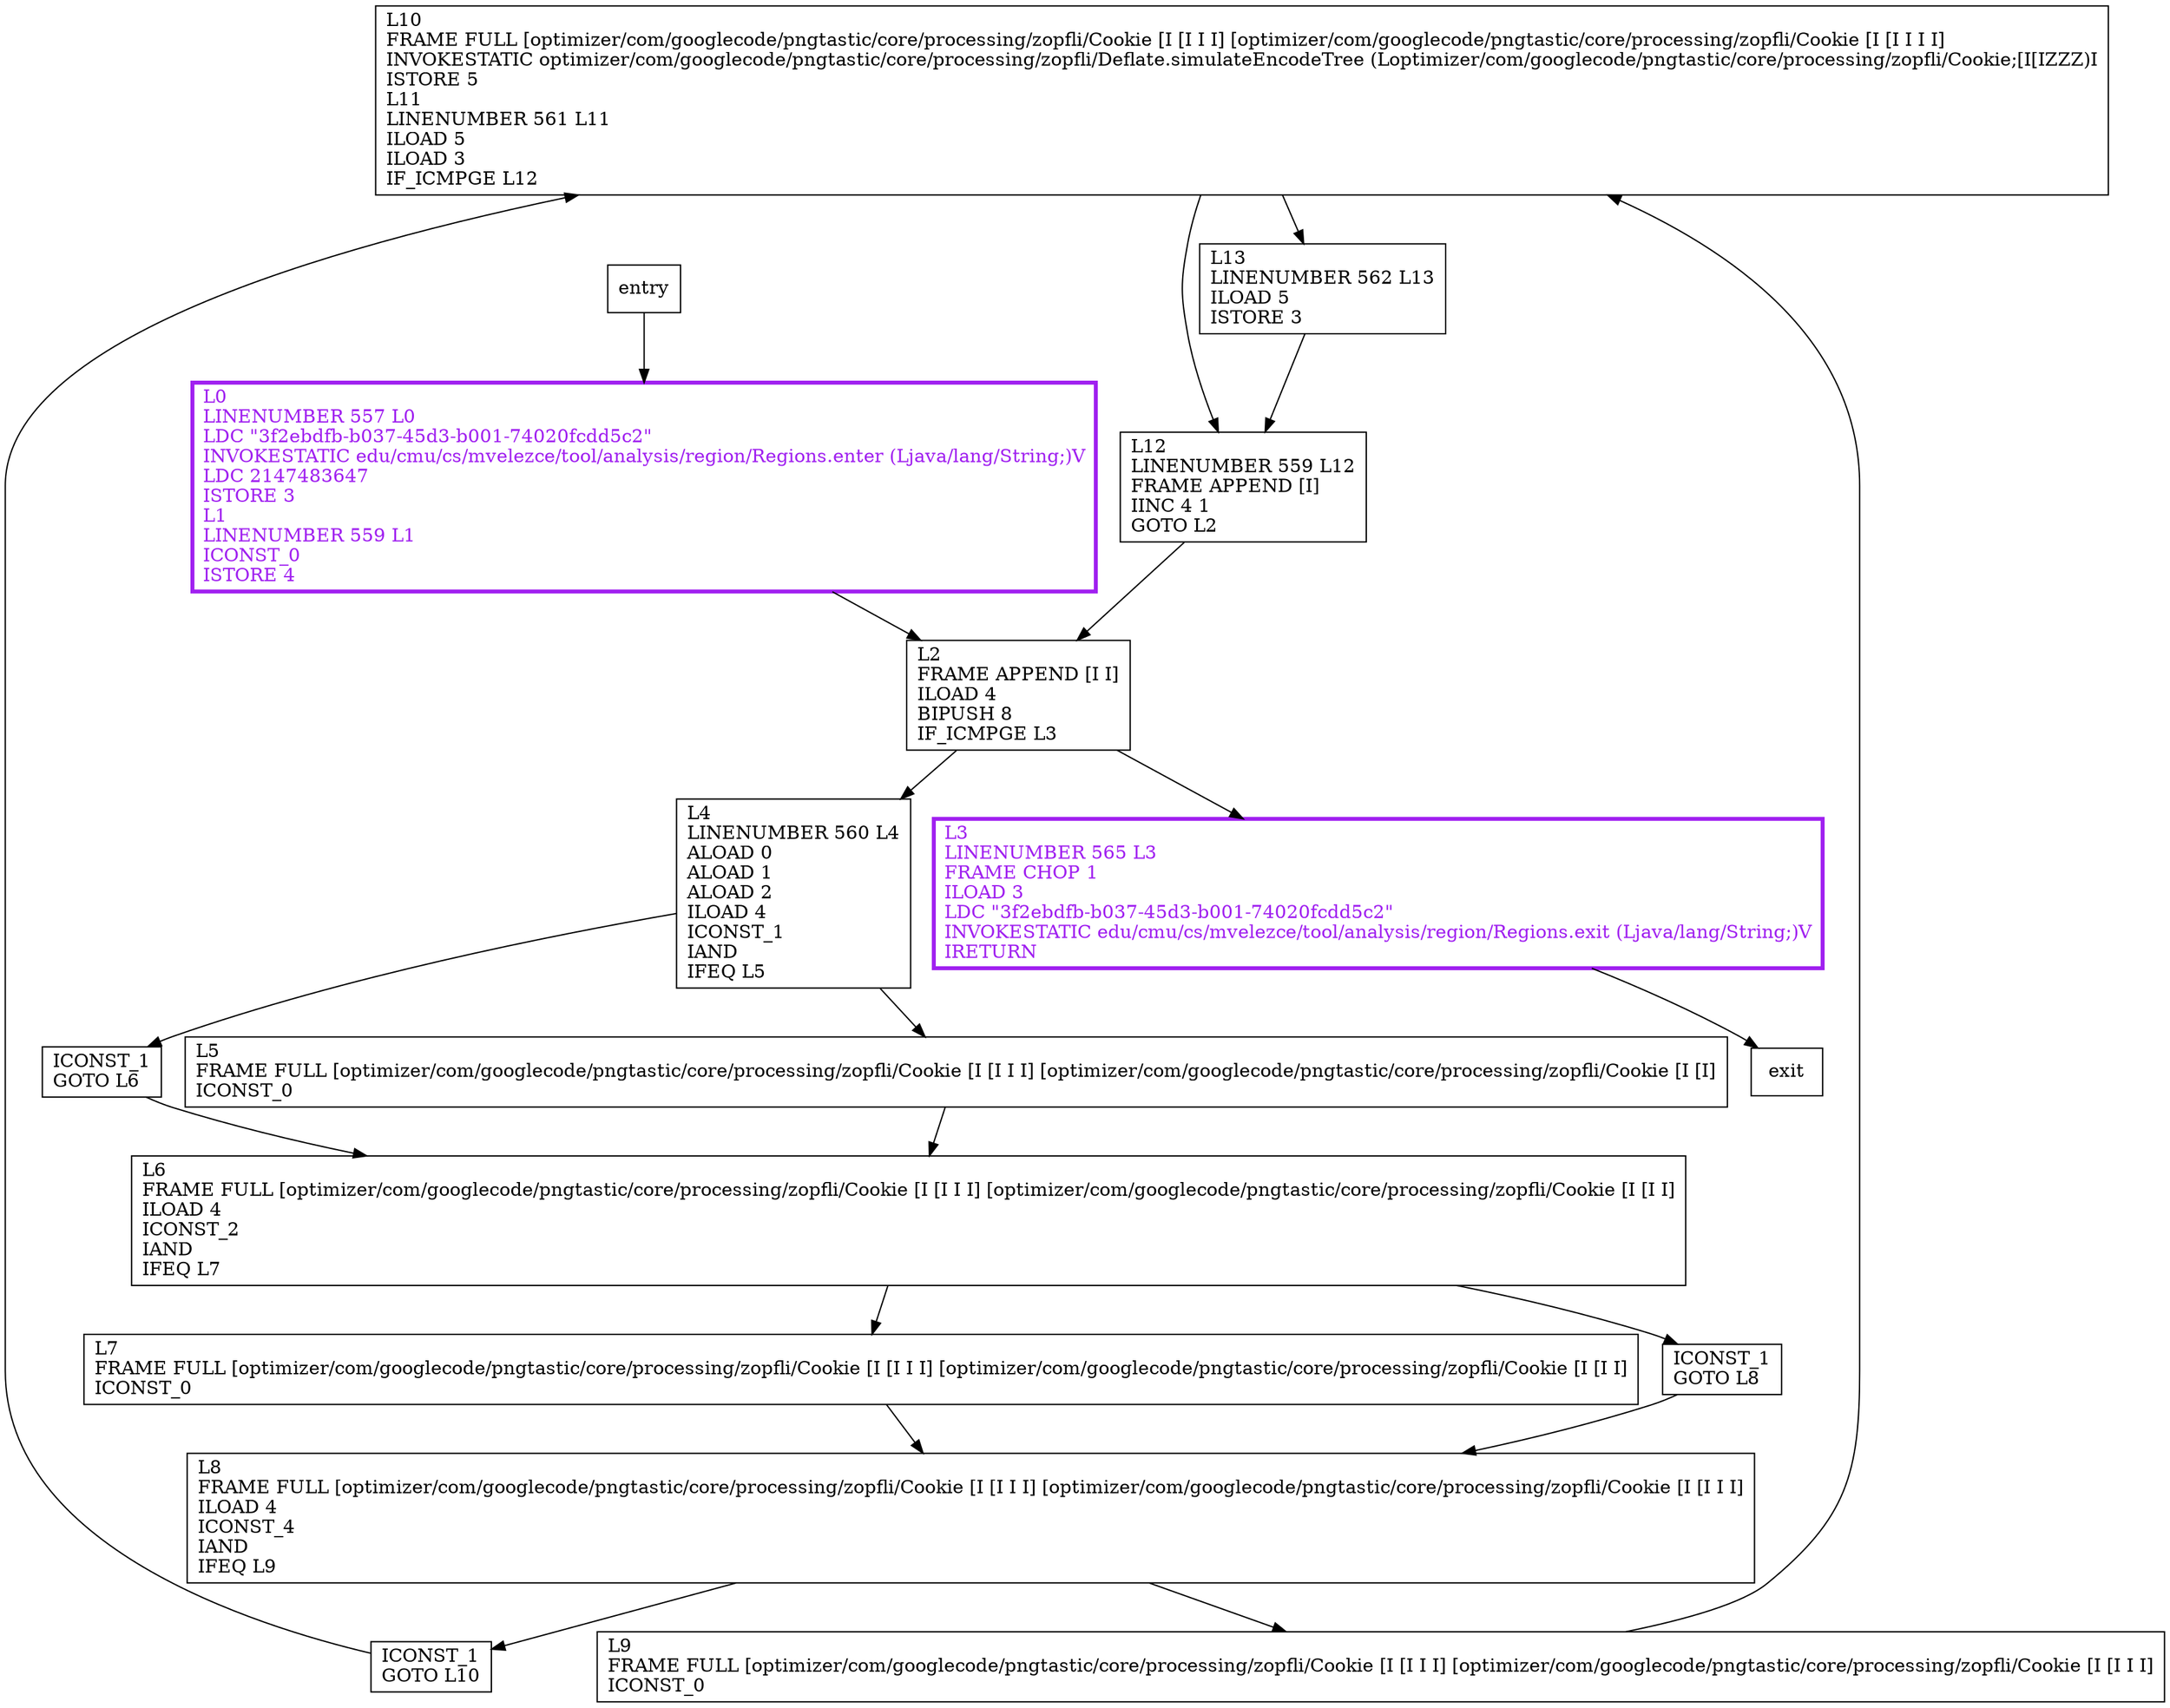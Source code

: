 digraph simulateAddDynamicTree {
node [shape=record];
1749758430 [label="L10\lFRAME FULL [optimizer/com/googlecode/pngtastic/core/processing/zopfli/Cookie [I [I I I] [optimizer/com/googlecode/pngtastic/core/processing/zopfli/Cookie [I [I I I I]\lINVOKESTATIC optimizer/com/googlecode/pngtastic/core/processing/zopfli/Deflate.simulateEncodeTree (Loptimizer/com/googlecode/pngtastic/core/processing/zopfli/Cookie;[I[IZZZ)I\lISTORE 5\lL11\lLINENUMBER 561 L11\lILOAD 5\lILOAD 3\lIF_ICMPGE L12\l"];
65305091 [label="L5\lFRAME FULL [optimizer/com/googlecode/pngtastic/core/processing/zopfli/Cookie [I [I I I] [optimizer/com/googlecode/pngtastic/core/processing/zopfli/Cookie [I [I]\lICONST_0\l"];
663119869 [label="ICONST_1\lGOTO L10\l"];
1521132614 [label="L3\lLINENUMBER 565 L3\lFRAME CHOP 1\lILOAD 3\lLDC \"3f2ebdfb-b037-45d3-b001-74020fcdd5c2\"\lINVOKESTATIC edu/cmu/cs/mvelezce/tool/analysis/region/Regions.exit (Ljava/lang/String;)V\lIRETURN\l"];
1800592689 [label="L12\lLINENUMBER 559 L12\lFRAME APPEND [I]\lIINC 4 1\lGOTO L2\l"];
438897070 [label="L13\lLINENUMBER 562 L13\lILOAD 5\lISTORE 3\l"];
131709548 [label="ICONST_1\lGOTO L6\l"];
148813381 [label="L6\lFRAME FULL [optimizer/com/googlecode/pngtastic/core/processing/zopfli/Cookie [I [I I I] [optimizer/com/googlecode/pngtastic/core/processing/zopfli/Cookie [I [I I]\lILOAD 4\lICONST_2\lIAND\lIFEQ L7\l"];
1564629011 [label="ICONST_1\lGOTO L8\l"];
386040589 [label="L8\lFRAME FULL [optimizer/com/googlecode/pngtastic/core/processing/zopfli/Cookie [I [I I I] [optimizer/com/googlecode/pngtastic/core/processing/zopfli/Cookie [I [I I I]\lILOAD 4\lICONST_4\lIAND\lIFEQ L9\l"];
2111181256 [label="L7\lFRAME FULL [optimizer/com/googlecode/pngtastic/core/processing/zopfli/Cookie [I [I I I] [optimizer/com/googlecode/pngtastic/core/processing/zopfli/Cookie [I [I I]\lICONST_0\l"];
235154585 [label="L2\lFRAME APPEND [I I]\lILOAD 4\lBIPUSH 8\lIF_ICMPGE L3\l"];
905329146 [label="L0\lLINENUMBER 557 L0\lLDC \"3f2ebdfb-b037-45d3-b001-74020fcdd5c2\"\lINVOKESTATIC edu/cmu/cs/mvelezce/tool/analysis/region/Regions.enter (Ljava/lang/String;)V\lLDC 2147483647\lISTORE 3\lL1\lLINENUMBER 559 L1\lICONST_0\lISTORE 4\l"];
1788048182 [label="L9\lFRAME FULL [optimizer/com/googlecode/pngtastic/core/processing/zopfli/Cookie [I [I I I] [optimizer/com/googlecode/pngtastic/core/processing/zopfli/Cookie [I [I I I]\lICONST_0\l"];
1818440653 [label="L4\lLINENUMBER 560 L4\lALOAD 0\lALOAD 1\lALOAD 2\lILOAD 4\lICONST_1\lIAND\lIFEQ L5\l"];
entry;
exit;
1749758430 -> 1800592689;
1749758430 -> 438897070;
65305091 -> 148813381;
663119869 -> 1749758430;
1521132614 -> exit;
1800592689 -> 235154585;
438897070 -> 1800592689;
131709548 -> 148813381;
148813381 -> 1564629011;
148813381 -> 2111181256;
1564629011 -> 386040589;
386040589 -> 663119869;
386040589 -> 1788048182;
2111181256 -> 386040589;
entry -> 905329146;
235154585 -> 1521132614;
235154585 -> 1818440653;
905329146 -> 235154585;
1788048182 -> 1749758430;
1818440653 -> 65305091;
1818440653 -> 131709548;
1521132614[fontcolor="purple", penwidth=3, color="purple"];
905329146[fontcolor="purple", penwidth=3, color="purple"];
}
